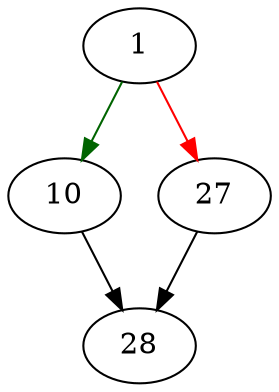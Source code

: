 strict digraph "sqlite3_blob_close" {
	// Node definitions.
	1 [entry=true];
	10;
	27;
	28;

	// Edge definitions.
	1 -> 10 [
		color=darkgreen
		cond=true
	];
	1 -> 27 [
		color=red
		cond=false
	];
	10 -> 28;
	27 -> 28;
}